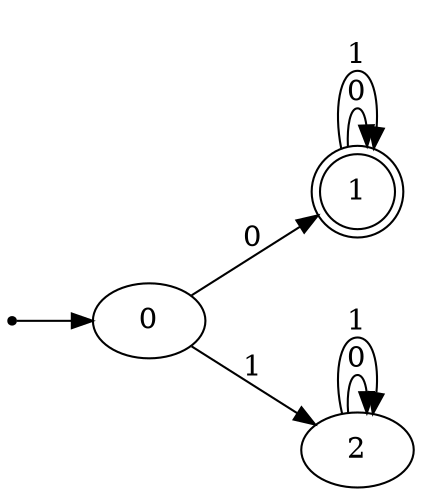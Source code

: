 digraph AFD { 
	rankdir=LR; 
	node [ shape = point ]; _qi;
	node [ shape = oval ];
	// transicoes 
	_qi -> 0;
	0 -> 1 [ label = "0" ];
	0 -> 2 [ label = "1" ];
	2 -> 2 [ label = "0" ];
	2 -> 2 [ label = "1" ];
	1 -> 1 [ label = "0" ];
	1 -> 1 [ label = "1" ];
	// Estados Finais 
	1 [ shape = "doublecircle"]; 
}